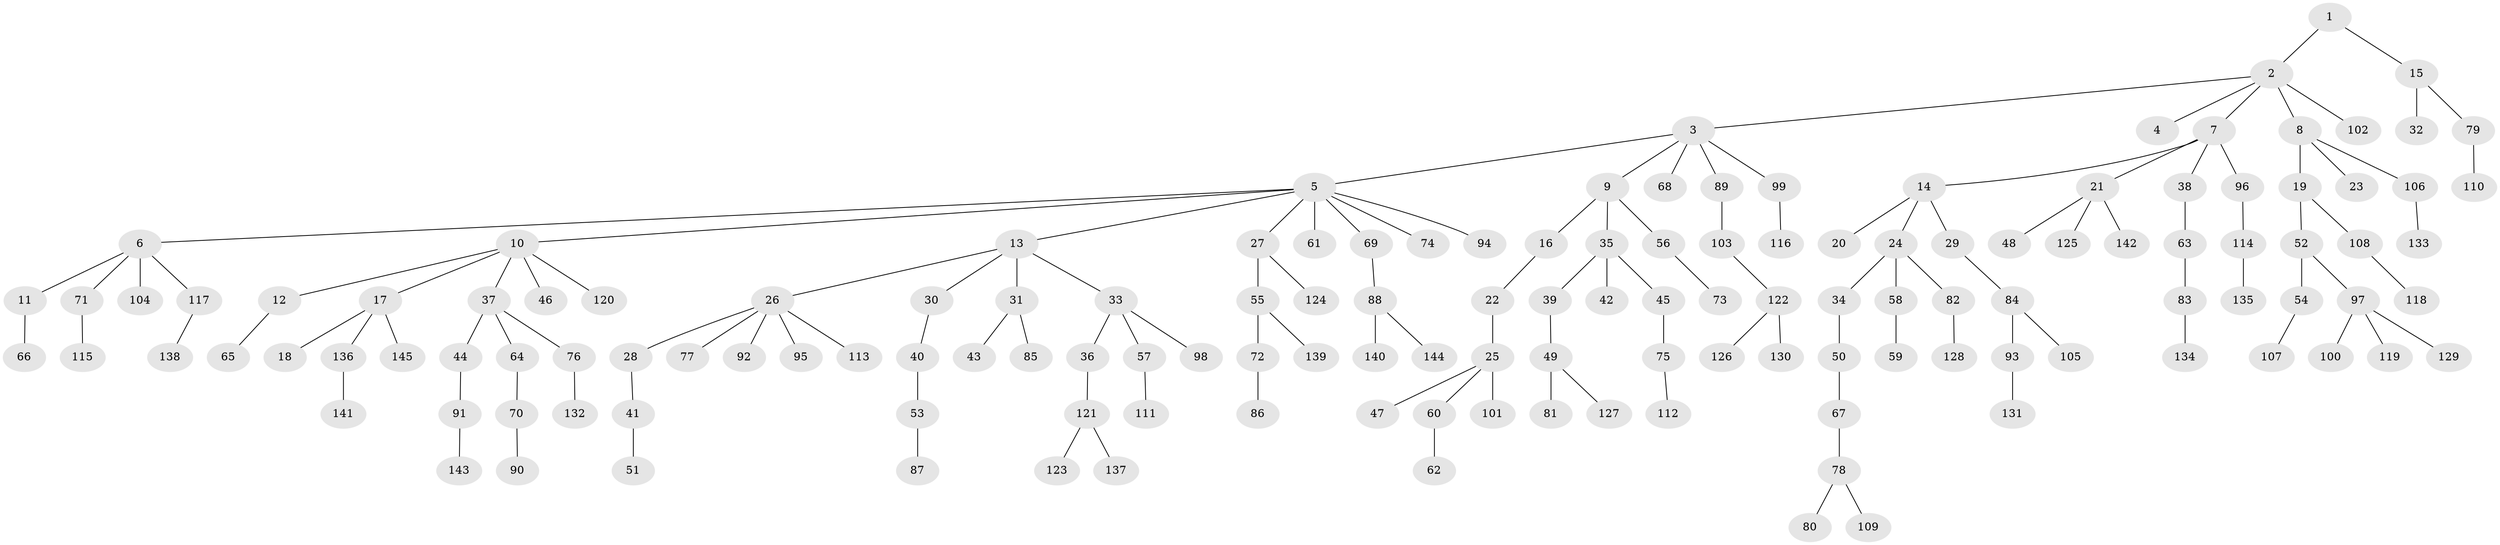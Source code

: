 // Generated by graph-tools (version 1.1) at 2025/36/03/09/25 02:36:59]
// undirected, 145 vertices, 144 edges
graph export_dot {
graph [start="1"]
  node [color=gray90,style=filled];
  1;
  2;
  3;
  4;
  5;
  6;
  7;
  8;
  9;
  10;
  11;
  12;
  13;
  14;
  15;
  16;
  17;
  18;
  19;
  20;
  21;
  22;
  23;
  24;
  25;
  26;
  27;
  28;
  29;
  30;
  31;
  32;
  33;
  34;
  35;
  36;
  37;
  38;
  39;
  40;
  41;
  42;
  43;
  44;
  45;
  46;
  47;
  48;
  49;
  50;
  51;
  52;
  53;
  54;
  55;
  56;
  57;
  58;
  59;
  60;
  61;
  62;
  63;
  64;
  65;
  66;
  67;
  68;
  69;
  70;
  71;
  72;
  73;
  74;
  75;
  76;
  77;
  78;
  79;
  80;
  81;
  82;
  83;
  84;
  85;
  86;
  87;
  88;
  89;
  90;
  91;
  92;
  93;
  94;
  95;
  96;
  97;
  98;
  99;
  100;
  101;
  102;
  103;
  104;
  105;
  106;
  107;
  108;
  109;
  110;
  111;
  112;
  113;
  114;
  115;
  116;
  117;
  118;
  119;
  120;
  121;
  122;
  123;
  124;
  125;
  126;
  127;
  128;
  129;
  130;
  131;
  132;
  133;
  134;
  135;
  136;
  137;
  138;
  139;
  140;
  141;
  142;
  143;
  144;
  145;
  1 -- 2;
  1 -- 15;
  2 -- 3;
  2 -- 4;
  2 -- 7;
  2 -- 8;
  2 -- 102;
  3 -- 5;
  3 -- 9;
  3 -- 68;
  3 -- 89;
  3 -- 99;
  5 -- 6;
  5 -- 10;
  5 -- 13;
  5 -- 27;
  5 -- 61;
  5 -- 69;
  5 -- 74;
  5 -- 94;
  6 -- 11;
  6 -- 71;
  6 -- 104;
  6 -- 117;
  7 -- 14;
  7 -- 21;
  7 -- 38;
  7 -- 96;
  8 -- 19;
  8 -- 23;
  8 -- 106;
  9 -- 16;
  9 -- 35;
  9 -- 56;
  10 -- 12;
  10 -- 17;
  10 -- 37;
  10 -- 46;
  10 -- 120;
  11 -- 66;
  12 -- 65;
  13 -- 26;
  13 -- 30;
  13 -- 31;
  13 -- 33;
  14 -- 20;
  14 -- 24;
  14 -- 29;
  15 -- 32;
  15 -- 79;
  16 -- 22;
  17 -- 18;
  17 -- 136;
  17 -- 145;
  19 -- 52;
  19 -- 108;
  21 -- 48;
  21 -- 125;
  21 -- 142;
  22 -- 25;
  24 -- 34;
  24 -- 58;
  24 -- 82;
  25 -- 47;
  25 -- 60;
  25 -- 101;
  26 -- 28;
  26 -- 77;
  26 -- 92;
  26 -- 95;
  26 -- 113;
  27 -- 55;
  27 -- 124;
  28 -- 41;
  29 -- 84;
  30 -- 40;
  31 -- 43;
  31 -- 85;
  33 -- 36;
  33 -- 57;
  33 -- 98;
  34 -- 50;
  35 -- 39;
  35 -- 42;
  35 -- 45;
  36 -- 121;
  37 -- 44;
  37 -- 64;
  37 -- 76;
  38 -- 63;
  39 -- 49;
  40 -- 53;
  41 -- 51;
  44 -- 91;
  45 -- 75;
  49 -- 81;
  49 -- 127;
  50 -- 67;
  52 -- 54;
  52 -- 97;
  53 -- 87;
  54 -- 107;
  55 -- 72;
  55 -- 139;
  56 -- 73;
  57 -- 111;
  58 -- 59;
  60 -- 62;
  63 -- 83;
  64 -- 70;
  67 -- 78;
  69 -- 88;
  70 -- 90;
  71 -- 115;
  72 -- 86;
  75 -- 112;
  76 -- 132;
  78 -- 80;
  78 -- 109;
  79 -- 110;
  82 -- 128;
  83 -- 134;
  84 -- 93;
  84 -- 105;
  88 -- 140;
  88 -- 144;
  89 -- 103;
  91 -- 143;
  93 -- 131;
  96 -- 114;
  97 -- 100;
  97 -- 119;
  97 -- 129;
  99 -- 116;
  103 -- 122;
  106 -- 133;
  108 -- 118;
  114 -- 135;
  117 -- 138;
  121 -- 123;
  121 -- 137;
  122 -- 126;
  122 -- 130;
  136 -- 141;
}
